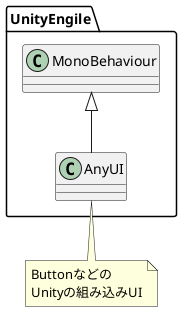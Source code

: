 @startuml ui_class

class UnityEngile.MonoBehaviour
class UnityEngile.AnyUI
note bottom
  Buttonなどの
  Unityの組み込みUI
endnote

UnityEngile.MonoBehaviour <|-- UnityEngile.AnyUI

@enduml